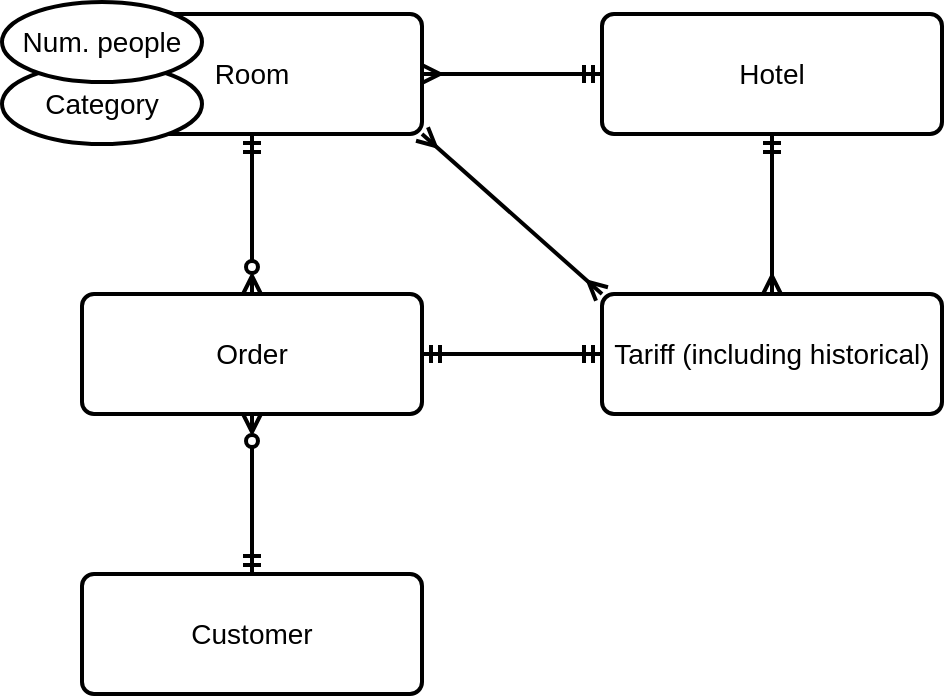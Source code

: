<mxfile version="21.2.1" type="device">
  <diagram name="Page-1" id="2YBvvXClWsGukQMizWep">
    <mxGraphModel dx="1360" dy="852" grid="1" gridSize="10" guides="1" tooltips="1" connect="1" arrows="1" fold="1" page="1" pageScale="1" pageWidth="827" pageHeight="1169" math="0" shadow="0">
      <root>
        <mxCell id="0" />
        <mxCell id="1" parent="0" />
        <mxCell id="862ON3jUITD3PQ5Sk8Ls-1" value="Room" style="rounded=1;arcSize=10;whiteSpace=wrap;html=1;align=center;strokeWidth=2;fontSize=14;" parent="1" vertex="1">
          <mxGeometry x="60" y="60" width="170" height="60" as="geometry" />
        </mxCell>
        <mxCell id="qVsnzB83TJtug0X_Bccu-10" style="edgeStyle=orthogonalEdgeStyle;rounded=0;orthogonalLoop=1;jettySize=auto;html=1;exitX=0.5;exitY=0;exitDx=0;exitDy=0;entryX=0.5;entryY=1;entryDx=0;entryDy=0;startArrow=ERzeroToMany;startFill=0;endArrow=ERmandOne;endFill=0;strokeWidth=2;fontSize=14;" parent="1" source="qVsnzB83TJtug0X_Bccu-1" target="862ON3jUITD3PQ5Sk8Ls-1" edge="1">
          <mxGeometry relative="1" as="geometry" />
        </mxCell>
        <mxCell id="qVsnzB83TJtug0X_Bccu-1" value="Order" style="rounded=1;arcSize=10;whiteSpace=wrap;html=1;align=center;strokeWidth=2;fontSize=14;" parent="1" vertex="1">
          <mxGeometry x="60" y="200" width="170" height="60" as="geometry" />
        </mxCell>
        <mxCell id="qVsnzB83TJtug0X_Bccu-9" style="edgeStyle=orthogonalEdgeStyle;rounded=0;orthogonalLoop=1;jettySize=auto;html=1;exitX=0.5;exitY=0;exitDx=0;exitDy=0;entryX=0.5;entryY=1;entryDx=0;entryDy=0;startArrow=ERmandOne;startFill=0;endArrow=ERzeroToMany;endFill=0;strokeWidth=2;fontSize=14;" parent="1" source="qVsnzB83TJtug0X_Bccu-2" target="qVsnzB83TJtug0X_Bccu-1" edge="1">
          <mxGeometry relative="1" as="geometry" />
        </mxCell>
        <mxCell id="qVsnzB83TJtug0X_Bccu-2" value="Customer" style="rounded=1;arcSize=10;whiteSpace=wrap;html=1;align=center;strokeWidth=2;fontSize=14;" parent="1" vertex="1">
          <mxGeometry x="60" y="340" width="170" height="60" as="geometry" />
        </mxCell>
        <mxCell id="qVsnzB83TJtug0X_Bccu-12" style="edgeStyle=orthogonalEdgeStyle;rounded=0;orthogonalLoop=1;jettySize=auto;html=1;exitX=0;exitY=0.5;exitDx=0;exitDy=0;entryX=1;entryY=0.5;entryDx=0;entryDy=0;startArrow=ERmandOne;startFill=0;endArrow=ERmandOne;endFill=0;strokeWidth=2;fontSize=14;" parent="1" source="qVsnzB83TJtug0X_Bccu-3" target="qVsnzB83TJtug0X_Bccu-1" edge="1">
          <mxGeometry relative="1" as="geometry" />
        </mxCell>
        <mxCell id="qVsnzB83TJtug0X_Bccu-13" style="rounded=0;orthogonalLoop=1;jettySize=auto;html=1;exitX=0;exitY=0;exitDx=0;exitDy=0;entryX=1;entryY=1;entryDx=0;entryDy=0;startArrow=ERmany;startFill=0;endArrow=ERmany;endFill=0;strokeWidth=2;fontSize=14;" parent="1" source="qVsnzB83TJtug0X_Bccu-3" target="862ON3jUITD3PQ5Sk8Ls-1" edge="1">
          <mxGeometry relative="1" as="geometry" />
        </mxCell>
        <mxCell id="qVsnzB83TJtug0X_Bccu-3" value="Tariff (including historical)" style="rounded=1;arcSize=10;whiteSpace=wrap;html=1;align=center;strokeWidth=2;fontSize=14;" parent="1" vertex="1">
          <mxGeometry x="320" y="200" width="170" height="60" as="geometry" />
        </mxCell>
        <mxCell id="qVsnzB83TJtug0X_Bccu-4" value="Category" style="ellipse;whiteSpace=wrap;html=1;align=center;strokeWidth=2;fontSize=14;" parent="1" vertex="1">
          <mxGeometry x="20" y="85" width="100" height="40" as="geometry" />
        </mxCell>
        <mxCell id="qVsnzB83TJtug0X_Bccu-11" style="edgeStyle=orthogonalEdgeStyle;rounded=0;orthogonalLoop=1;jettySize=auto;html=1;exitX=0;exitY=0.5;exitDx=0;exitDy=0;startArrow=ERmandOne;startFill=0;endArrow=ERmany;endFill=0;strokeWidth=2;fontSize=14;" parent="1" source="qVsnzB83TJtug0X_Bccu-6" target="862ON3jUITD3PQ5Sk8Ls-1" edge="1">
          <mxGeometry relative="1" as="geometry" />
        </mxCell>
        <mxCell id="qVsnzB83TJtug0X_Bccu-14" style="edgeStyle=orthogonalEdgeStyle;rounded=0;orthogonalLoop=1;jettySize=auto;html=1;exitX=0.5;exitY=1;exitDx=0;exitDy=0;entryX=0.5;entryY=0;entryDx=0;entryDy=0;startArrow=ERmandOne;startFill=0;endArrow=ERmany;endFill=0;strokeWidth=2;fontSize=14;" parent="1" source="qVsnzB83TJtug0X_Bccu-6" target="qVsnzB83TJtug0X_Bccu-3" edge="1">
          <mxGeometry relative="1" as="geometry" />
        </mxCell>
        <mxCell id="qVsnzB83TJtug0X_Bccu-6" value="Hotel" style="rounded=1;arcSize=10;whiteSpace=wrap;html=1;align=center;strokeWidth=2;fontSize=14;" parent="1" vertex="1">
          <mxGeometry x="320" y="60" width="170" height="60" as="geometry" />
        </mxCell>
        <mxCell id="qVsnzB83TJtug0X_Bccu-15" value="Num. people" style="ellipse;whiteSpace=wrap;html=1;align=center;strokeWidth=2;fontSize=14;" parent="1" vertex="1">
          <mxGeometry x="20" y="54" width="100" height="40" as="geometry" />
        </mxCell>
      </root>
    </mxGraphModel>
  </diagram>
</mxfile>
